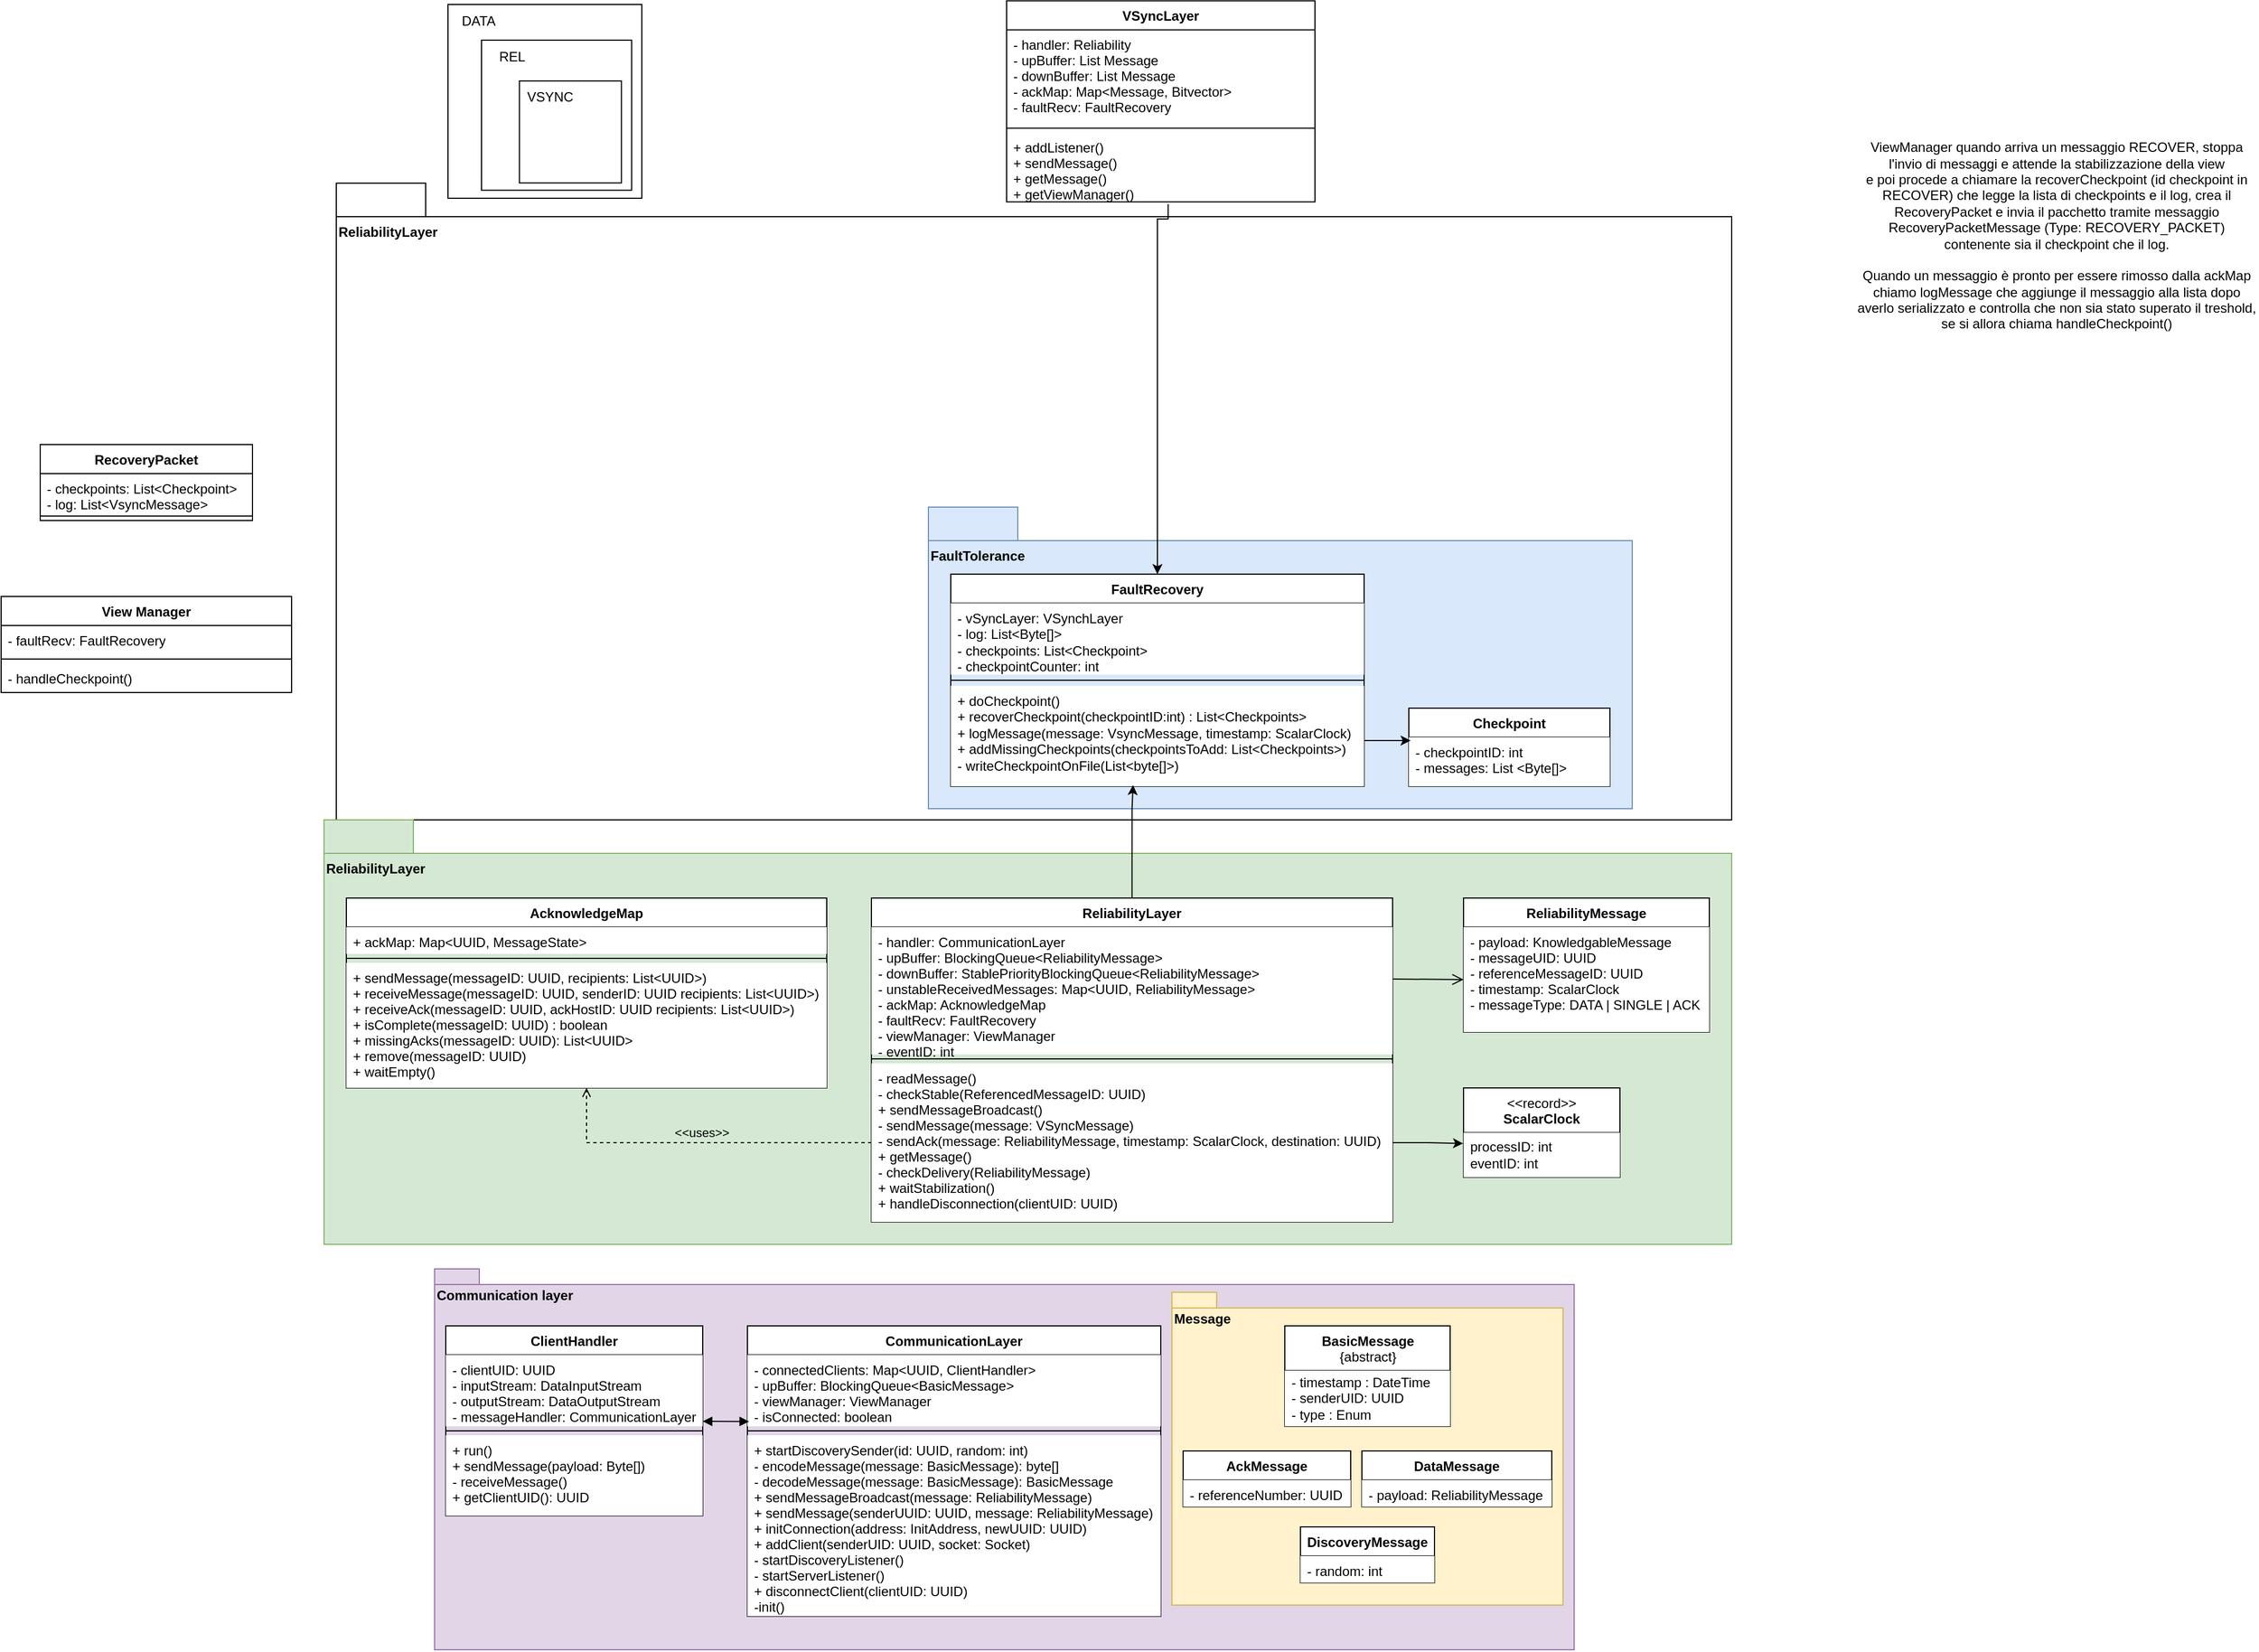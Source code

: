 <mxfile version="21.6.9" type="device" pages="2">
  <diagram id="uH54kyftliJ96vURA3TG" name="UML">
    <mxGraphModel dx="2059" dy="358" grid="1" gridSize="10" guides="1" tooltips="1" connect="1" arrows="1" fold="1" page="1" pageScale="1" pageWidth="1169" pageHeight="827" background="none" math="0" shadow="0">
      <root>
        <mxCell id="0" />
        <mxCell id="1" parent="0" />
        <mxCell id="aEsfOTunfuwP_dCFcCgE-9" value="ReliabilityLayer" style="shape=folder;fontStyle=1;tabWidth=80;tabHeight=30;tabPosition=left;html=1;boundedLbl=1;whiteSpace=wrap;align=left;verticalAlign=top;" parent="1" vertex="1">
          <mxGeometry x="-80" y="180" width="1249" height="570" as="geometry" />
        </mxCell>
        <mxCell id="ZzXIpPAD5MCdEfTn8lEt-22" value="" style="group" parent="1" vertex="1" connectable="0">
          <mxGeometry x="20" y="20" width="173.48" height="173.48" as="geometry" />
        </mxCell>
        <mxCell id="ZzXIpPAD5MCdEfTn8lEt-9" value="" style="whiteSpace=wrap;html=1;aspect=fixed;movable=0;resizable=0;rotatable=0;deletable=0;editable=0;locked=1;connectable=0;" parent="ZzXIpPAD5MCdEfTn8lEt-22" vertex="1">
          <mxGeometry width="173.478" height="173.478" as="geometry" />
        </mxCell>
        <mxCell id="ZzXIpPAD5MCdEfTn8lEt-13" value="" style="whiteSpace=wrap;html=1;aspect=fixed;movable=1;resizable=1;rotatable=1;deletable=1;editable=1;locked=0;connectable=1;" parent="ZzXIpPAD5MCdEfTn8lEt-22" vertex="1">
          <mxGeometry x="30" y="31.96" width="134.35" height="134.35" as="geometry" />
        </mxCell>
        <mxCell id="ZzXIpPAD5MCdEfTn8lEt-16" value="" style="whiteSpace=wrap;html=1;aspect=fixed;movable=1;resizable=1;rotatable=1;deletable=1;editable=1;locked=0;connectable=1;" parent="ZzXIpPAD5MCdEfTn8lEt-22" vertex="1">
          <mxGeometry x="63.913" y="68.478" width="91.304" height="91.304" as="geometry" />
        </mxCell>
        <mxCell id="ZzXIpPAD5MCdEfTn8lEt-18" value="DATA" style="text;html=1;strokeColor=none;fillColor=none;align=center;verticalAlign=middle;whiteSpace=wrap;rounded=0;movable=0;resizable=0;rotatable=0;deletable=0;editable=0;locked=1;connectable=0;" parent="ZzXIpPAD5MCdEfTn8lEt-22" vertex="1">
          <mxGeometry width="54.783" height="29.348" as="geometry" />
        </mxCell>
        <mxCell id="ZzXIpPAD5MCdEfTn8lEt-15" value="REL" style="text;html=1;strokeColor=none;fillColor=none;align=center;verticalAlign=middle;whiteSpace=wrap;rounded=0;movable=0;resizable=0;rotatable=0;deletable=0;editable=0;locked=1;connectable=0;" parent="ZzXIpPAD5MCdEfTn8lEt-22" vertex="1">
          <mxGeometry x="30" y="30" width="54.79" height="33.26" as="geometry" />
        </mxCell>
        <mxCell id="ZzXIpPAD5MCdEfTn8lEt-12" value="VSYNC" style="text;html=1;strokeColor=none;fillColor=none;align=center;verticalAlign=middle;whiteSpace=wrap;rounded=0;movable=0;resizable=0;rotatable=0;deletable=0;editable=0;locked=1;connectable=0;" parent="ZzXIpPAD5MCdEfTn8lEt-22" vertex="1">
          <mxGeometry x="63.913" y="68.478" width="54.783" height="29.348" as="geometry" />
        </mxCell>
        <mxCell id="Ba6T_ooh9Mtlx2RINqY4-15" value="" style="group" parent="1" vertex="1" connectable="0">
          <mxGeometry x="8" y="1152" width="1020" height="341" as="geometry" />
        </mxCell>
        <mxCell id="Ba6T_ooh9Mtlx2RINqY4-1" value="Communication layer" style="shape=folder;fontStyle=1;spacingTop=10;tabWidth=40;tabHeight=14;tabPosition=left;html=1;whiteSpace=wrap;align=left;verticalAlign=top;labelBackgroundColor=none;fillColor=#e1d5e7;strokeColor=#9673a6;" parent="Ba6T_ooh9Mtlx2RINqY4-15" vertex="1">
          <mxGeometry width="1020" height="341" as="geometry" />
        </mxCell>
        <mxCell id="1DaD0b_Yj19bJ4eFErKd-1" value="CommunicationLayer" style="swimlane;fontStyle=1;align=center;verticalAlign=top;childLayout=stackLayout;horizontal=1;startSize=26;horizontalStack=0;resizeParent=1;resizeParentMax=0;resizeLast=0;collapsible=1;marginBottom=0;" parent="Ba6T_ooh9Mtlx2RINqY4-15" vertex="1">
          <mxGeometry x="280" y="51" width="370" height="260" as="geometry" />
        </mxCell>
        <mxCell id="1DaD0b_Yj19bJ4eFErKd-2" value="- connectedClients: Map&lt;UUID, ClientHandler&gt;&#xa;- upBuffer: BlockingQueue&lt;BasicMessage&gt;&#xa;- viewManager: ViewManager&#xa;- isConnected: boolean" style="text;strokeColor=none;fillColor=default;align=left;verticalAlign=top;spacingLeft=4;spacingRight=4;overflow=hidden;rotatable=0;points=[[0,0.5],[1,0.5]];portConstraint=eastwest;" parent="1DaD0b_Yj19bJ4eFErKd-1" vertex="1">
          <mxGeometry y="26" width="370" height="64" as="geometry" />
        </mxCell>
        <mxCell id="1DaD0b_Yj19bJ4eFErKd-3" value="" style="line;strokeWidth=1;fillColor=default;align=left;verticalAlign=middle;spacingTop=-1;spacingLeft=3;spacingRight=3;rotatable=0;labelPosition=right;points=[];portConstraint=eastwest;strokeColor=default;" parent="1DaD0b_Yj19bJ4eFErKd-1" vertex="1">
          <mxGeometry y="90" width="370" height="8" as="geometry" />
        </mxCell>
        <mxCell id="1DaD0b_Yj19bJ4eFErKd-4" value="+ startDiscoverySender(id: UUID, random: int)&#xa;- encodeMessage(message: BasicMessage): byte[]&#xa;- decodeMessage(message: BasicMessage): BasicMessage&#xa;+ sendMessageBroadcast(message: ReliabilityMessage)&#xa;+ sendMessage(senderUUID: UUID, message: ReliabilityMessage)&#xa;+ initConnection(address: InitAddress, newUUID: UUID)&#xa;+ addClient(senderUID: UUID, socket: Socket)&#xa;- startDiscoveryListener()&#xa;- startServerListener()&#xa;+ disconnectClient(clientUID: UUID)&#xa;-init()" style="text;strokeColor=none;fillColor=default;align=left;verticalAlign=top;spacingLeft=4;spacingRight=4;overflow=hidden;rotatable=0;points=[[0,0.5],[1,0.5]];portConstraint=eastwest;" parent="1DaD0b_Yj19bJ4eFErKd-1" vertex="1">
          <mxGeometry y="98" width="370" height="162" as="geometry" />
        </mxCell>
        <mxCell id="ZzXIpPAD5MCdEfTn8lEt-1" value="ClientHandler" style="swimlane;fontStyle=1;align=center;verticalAlign=top;childLayout=stackLayout;horizontal=1;startSize=26;horizontalStack=0;resizeParent=1;resizeParentMax=0;resizeLast=0;collapsible=1;marginBottom=0;fillColor=default;labelBackgroundColor=none;gradientColor=none;" parent="Ba6T_ooh9Mtlx2RINqY4-15" vertex="1">
          <mxGeometry x="10" y="51" width="230" height="170" as="geometry" />
        </mxCell>
        <mxCell id="ZzXIpPAD5MCdEfTn8lEt-2" value="- clientUID: UUID&#xa;- inputStream: DataInputStream&#xa;- outputStream: DataOutputStream&#xa;- messageHandler: CommunicationLayer" style="text;strokeColor=none;fillColor=default;align=left;verticalAlign=top;spacingLeft=4;spacingRight=4;overflow=hidden;rotatable=0;points=[[0,0.5],[1,0.5]];portConstraint=eastwest;" parent="ZzXIpPAD5MCdEfTn8lEt-1" vertex="1">
          <mxGeometry y="26" width="230" height="64" as="geometry" />
        </mxCell>
        <mxCell id="ZzXIpPAD5MCdEfTn8lEt-3" value="" style="line;strokeWidth=1;fillColor=default;align=left;verticalAlign=middle;spacingTop=-1;spacingLeft=3;spacingRight=3;rotatable=0;labelPosition=right;points=[];portConstraint=eastwest;strokeColor=default;" parent="ZzXIpPAD5MCdEfTn8lEt-1" vertex="1">
          <mxGeometry y="90" width="230" height="8" as="geometry" />
        </mxCell>
        <mxCell id="ZzXIpPAD5MCdEfTn8lEt-4" value="+ run()&#xa;+ sendMessage(payload: Byte[])&#xa;- receiveMessage()&#xa;+ getClientUID(): UUID" style="text;strokeColor=none;fillColor=default;align=left;verticalAlign=top;spacingLeft=4;spacingRight=4;overflow=hidden;rotatable=0;points=[[0,0.5],[1,0.5]];portConstraint=eastwest;" parent="ZzXIpPAD5MCdEfTn8lEt-1" vertex="1">
          <mxGeometry y="98" width="230" height="72" as="geometry" />
        </mxCell>
        <mxCell id="Ba6T_ooh9Mtlx2RINqY4-14" value="" style="group" parent="Ba6T_ooh9Mtlx2RINqY4-15" vertex="1" connectable="0">
          <mxGeometry x="660" y="21" width="350" height="280" as="geometry" />
        </mxCell>
        <mxCell id="Ba6T_ooh9Mtlx2RINqY4-6" value="Message" style="shape=folder;fontStyle=1;spacingTop=10;tabWidth=40;tabHeight=14;tabPosition=left;html=1;whiteSpace=wrap;align=left;verticalAlign=top;fillColor=#fff2cc;strokeColor=#d6b656;" parent="Ba6T_ooh9Mtlx2RINqY4-14" vertex="1">
          <mxGeometry width="350" height="280" as="geometry" />
        </mxCell>
        <mxCell id="1DaD0b_Yj19bJ4eFErKd-9" value="AckMessage" style="swimlane;fontStyle=1;align=center;verticalAlign=top;childLayout=stackLayout;horizontal=1;startSize=26;horizontalStack=0;resizeParent=1;resizeParentMax=0;resizeLast=0;collapsible=1;marginBottom=0;" parent="Ba6T_ooh9Mtlx2RINqY4-14" vertex="1">
          <mxGeometry x="10" y="142" width="150" height="50" as="geometry" />
        </mxCell>
        <mxCell id="1DaD0b_Yj19bJ4eFErKd-10" value="- referenceNumber: UUID" style="text;strokeColor=none;fillColor=default;align=left;verticalAlign=top;spacingLeft=4;spacingRight=4;overflow=hidden;rotatable=0;points=[[0,0.5],[1,0.5]];portConstraint=eastwest;" parent="1DaD0b_Yj19bJ4eFErKd-9" vertex="1">
          <mxGeometry y="26" width="150" height="24" as="geometry" />
        </mxCell>
        <mxCell id="1DaD0b_Yj19bJ4eFErKd-29" value="DiscoveryMessage" style="swimlane;fontStyle=1;align=center;verticalAlign=top;childLayout=stackLayout;horizontal=1;startSize=26;horizontalStack=0;resizeParent=1;resizeParentMax=0;resizeLast=0;collapsible=1;marginBottom=0;" parent="Ba6T_ooh9Mtlx2RINqY4-14" vertex="1">
          <mxGeometry x="115" y="210" width="120" height="50" as="geometry" />
        </mxCell>
        <mxCell id="1DaD0b_Yj19bJ4eFErKd-30" value="- random: int" style="text;strokeColor=none;fillColor=default;align=left;verticalAlign=top;spacingLeft=4;spacingRight=4;overflow=hidden;rotatable=0;points=[[0,0.5],[1,0.5]];portConstraint=eastwest;" parent="1DaD0b_Yj19bJ4eFErKd-29" vertex="1">
          <mxGeometry y="26" width="120" height="24" as="geometry" />
        </mxCell>
        <mxCell id="1DaD0b_Yj19bJ4eFErKd-38" value="&lt;b&gt;BasicMessage&lt;/b&gt;&lt;br&gt;{abstract}" style="swimlane;fontStyle=0;align=center;verticalAlign=top;childLayout=stackLayout;horizontal=1;startSize=40;horizontalStack=0;resizeParent=1;resizeParentMax=0;resizeLast=0;collapsible=0;marginBottom=0;html=1;" parent="Ba6T_ooh9Mtlx2RINqY4-14" vertex="1">
          <mxGeometry x="101" y="30" width="148" height="90" as="geometry" />
        </mxCell>
        <mxCell id="1DaD0b_Yj19bJ4eFErKd-40" value="- timestamp : DateTime&lt;br&gt;- senderUID: UUID&lt;br&gt;- type : Enum" style="text;html=1;strokeColor=none;fillColor=default;align=left;verticalAlign=middle;spacingLeft=4;spacingRight=4;overflow=hidden;rotatable=0;points=[[0,0.5],[1,0.5]];portConstraint=eastwest;" parent="1DaD0b_Yj19bJ4eFErKd-38" vertex="1">
          <mxGeometry y="40" width="148" height="50" as="geometry" />
        </mxCell>
        <mxCell id="Ba6T_ooh9Mtlx2RINqY4-9" value="DataMessage" style="swimlane;fontStyle=1;align=center;verticalAlign=top;childLayout=stackLayout;horizontal=1;startSize=26;horizontalStack=0;resizeParent=1;resizeParentMax=0;resizeLast=0;collapsible=1;marginBottom=0;" parent="Ba6T_ooh9Mtlx2RINqY4-14" vertex="1">
          <mxGeometry x="170" y="142" width="170" height="50" as="geometry" />
        </mxCell>
        <mxCell id="Ba6T_ooh9Mtlx2RINqY4-10" value="- payload: ReliabilityMessage" style="text;strokeColor=none;fillColor=default;align=left;verticalAlign=top;spacingLeft=4;spacingRight=4;overflow=hidden;rotatable=0;points=[[0,0.5],[1,0.5]];portConstraint=eastwest;" parent="Ba6T_ooh9Mtlx2RINqY4-9" vertex="1">
          <mxGeometry y="26" width="170" height="24" as="geometry" />
        </mxCell>
        <mxCell id="Ba6T_ooh9Mtlx2RINqY4-5" value="" style="endArrow=block;startArrow=block;endFill=1;startFill=1;html=1;rounded=0;entryX=0.004;entryY=0.932;entryDx=0;entryDy=0;entryPerimeter=0;" parent="Ba6T_ooh9Mtlx2RINqY4-15" source="ZzXIpPAD5MCdEfTn8lEt-1" target="1DaD0b_Yj19bJ4eFErKd-2" edge="1">
          <mxGeometry width="160" relative="1" as="geometry">
            <mxPoint x="-610" y="820" as="sourcePoint" />
            <mxPoint x="-760" y="705" as="targetPoint" />
          </mxGeometry>
        </mxCell>
        <mxCell id="K63n-2hImcbEGLhtLo0a-9" value="View Manager" style="swimlane;fontStyle=1;align=center;verticalAlign=top;childLayout=stackLayout;horizontal=1;startSize=26;horizontalStack=0;resizeParent=1;resizeParentMax=0;resizeLast=0;collapsible=1;marginBottom=0;whiteSpace=wrap;html=1;" parent="1" vertex="1">
          <mxGeometry x="-380" y="550" width="260" height="86" as="geometry" />
        </mxCell>
        <mxCell id="K63n-2hImcbEGLhtLo0a-10" value="- faultRecv: FaultRecovery" style="text;strokeColor=none;fillColor=none;align=left;verticalAlign=top;spacingLeft=4;spacingRight=4;overflow=hidden;rotatable=0;points=[[0,0.5],[1,0.5]];portConstraint=eastwest;whiteSpace=wrap;html=1;" parent="K63n-2hImcbEGLhtLo0a-9" vertex="1">
          <mxGeometry y="26" width="260" height="26" as="geometry" />
        </mxCell>
        <mxCell id="K63n-2hImcbEGLhtLo0a-11" value="" style="line;strokeWidth=1;fillColor=none;align=left;verticalAlign=middle;spacingTop=-1;spacingLeft=3;spacingRight=3;rotatable=0;labelPosition=right;points=[];portConstraint=eastwest;strokeColor=inherit;" parent="K63n-2hImcbEGLhtLo0a-9" vertex="1">
          <mxGeometry y="52" width="260" height="8" as="geometry" />
        </mxCell>
        <mxCell id="K63n-2hImcbEGLhtLo0a-12" value="- handleCheckpoint()" style="text;strokeColor=none;fillColor=none;align=left;verticalAlign=top;spacingLeft=4;spacingRight=4;overflow=hidden;rotatable=0;points=[[0,0.5],[1,0.5]];portConstraint=eastwest;whiteSpace=wrap;html=1;" parent="K63n-2hImcbEGLhtLo0a-9" vertex="1">
          <mxGeometry y="60" width="260" height="26" as="geometry" />
        </mxCell>
        <mxCell id="K63n-2hImcbEGLhtLo0a-14" value="RecoveryPacket" style="swimlane;fontStyle=1;align=center;verticalAlign=top;childLayout=stackLayout;horizontal=1;startSize=26;horizontalStack=0;resizeParent=1;resizeParentMax=0;resizeLast=0;collapsible=1;marginBottom=0;whiteSpace=wrap;html=1;" parent="1" vertex="1">
          <mxGeometry x="-345" y="414" width="190" height="68" as="geometry" />
        </mxCell>
        <mxCell id="K63n-2hImcbEGLhtLo0a-15" value="- checkpoints: List&amp;lt;Checkpoint&amp;gt;&lt;br&gt;- log: List&amp;lt;VsyncMessage&amp;gt;" style="text;strokeColor=none;fillColor=none;align=left;verticalAlign=top;spacingLeft=4;spacingRight=4;overflow=hidden;rotatable=0;points=[[0,0.5],[1,0.5]];portConstraint=eastwest;whiteSpace=wrap;html=1;" parent="K63n-2hImcbEGLhtLo0a-14" vertex="1">
          <mxGeometry y="26" width="190" height="34" as="geometry" />
        </mxCell>
        <mxCell id="K63n-2hImcbEGLhtLo0a-16" value="" style="line;strokeWidth=1;fillColor=none;align=left;verticalAlign=middle;spacingTop=-1;spacingLeft=3;spacingRight=3;rotatable=0;labelPosition=right;points=[];portConstraint=eastwest;strokeColor=inherit;" parent="K63n-2hImcbEGLhtLo0a-14" vertex="1">
          <mxGeometry y="60" width="190" height="8" as="geometry" />
        </mxCell>
        <mxCell id="K63n-2hImcbEGLhtLo0a-22" value="ViewManager quando arriva un messaggio RECOVER, stoppa l&#39;invio di messaggi e attende la stabilizzazione della view&lt;br&gt;e poi procede a chiamare la recoverCheckpoint (id checkpoint in RECOVER) che legge la lista di checkpoints e il log, crea il RecoveryPacket e invia il pacchetto tramite messaggio RecoveryPacketMessage (Type: RECOVERY_PACKET) contenente sia il checkpoint che il log.&lt;br&gt;&lt;br&gt;Quando un messaggio è pronto per essere rimosso dalla ackMap chiamo logMessage che aggiunge il messaggio alla lista dopo averlo serializzato e controlla che non sia stato superato il treshold, se si allora chiama handleCheckpoint()" style="text;html=1;strokeColor=none;fillColor=none;align=center;verticalAlign=middle;whiteSpace=wrap;rounded=0;" parent="1" vertex="1">
          <mxGeometry x="1280" y="154" width="360" height="146" as="geometry" />
        </mxCell>
        <mxCell id="aEsfOTunfuwP_dCFcCgE-17" value="" style="group" parent="1" vertex="1" connectable="0">
          <mxGeometry x="-91" y="750" width="1260" height="380" as="geometry" />
        </mxCell>
        <mxCell id="aEsfOTunfuwP_dCFcCgE-8" value="ReliabilityLayer" style="shape=folder;fontStyle=1;tabWidth=80;tabHeight=30;tabPosition=left;html=1;boundedLbl=1;whiteSpace=wrap;align=left;verticalAlign=top;fillColor=#d5e8d4;strokeColor=#82b366;" parent="aEsfOTunfuwP_dCFcCgE-17" vertex="1">
          <mxGeometry width="1260" height="380" as="geometry" />
        </mxCell>
        <mxCell id="1DaD0b_Yj19bJ4eFErKd-13" value="ReliabilityLayer" style="swimlane;fontStyle=1;align=center;verticalAlign=top;childLayout=stackLayout;horizontal=1;startSize=26;horizontalStack=0;resizeParent=1;resizeParentMax=0;resizeLast=0;collapsible=1;marginBottom=0;" parent="aEsfOTunfuwP_dCFcCgE-17" vertex="1">
          <mxGeometry x="490" y="70" width="466.52" height="290" as="geometry" />
        </mxCell>
        <mxCell id="1DaD0b_Yj19bJ4eFErKd-14" value="- handler: CommunicationLayer&#xa;- upBuffer: BlockingQueue&lt;ReliabilityMessage&gt;&#xa;- downBuffer: StablePriorityBlockingQueue&lt;ReliabilityMessage&gt;&#xa;- unstableReceivedMessages: Map&lt;UUID, ReliabilityMessage&gt;&#xa;- ackMap: AcknowledgeMap&#xa;- faultRecv: FaultRecovery&#xa;- viewManager: ViewManager&#xa;- eventID: int" style="text;strokeColor=none;fillColor=default;align=left;verticalAlign=top;spacingLeft=4;spacingRight=4;overflow=hidden;rotatable=0;points=[[0,0.5],[1,0.5]];portConstraint=eastwest;" parent="1DaD0b_Yj19bJ4eFErKd-13" vertex="1">
          <mxGeometry y="26" width="466.52" height="114" as="geometry" />
        </mxCell>
        <mxCell id="1DaD0b_Yj19bJ4eFErKd-15" value="" style="line;strokeWidth=1;fillColor=default;align=left;verticalAlign=middle;spacingTop=-1;spacingLeft=3;spacingRight=3;rotatable=0;labelPosition=right;points=[];portConstraint=eastwest;strokeColor=inherit;" parent="1DaD0b_Yj19bJ4eFErKd-13" vertex="1">
          <mxGeometry y="140" width="466.52" height="8" as="geometry" />
        </mxCell>
        <mxCell id="1DaD0b_Yj19bJ4eFErKd-16" value="- readMessage()&#xa;- checkStable(ReferencedMessageID: UUID)&#xa;+ sendMessageBroadcast()&#xa;- sendMessage(message: VSyncMessage)&#xa;- sendAck(message: ReliabilityMessage, timestamp: ScalarClock, destination: UUID)&#xa;+ getMessage()&#xa;- checkDelivery(ReliabilityMessage)&#xa;+ waitStabilization()&#xa;+ handleDisconnection(clientUID: UUID)&#xa;" style="text;strokeColor=none;fillColor=default;align=left;verticalAlign=top;spacingLeft=4;spacingRight=4;overflow=hidden;rotatable=0;points=[[0,0.5],[1,0.5]];portConstraint=eastwest;" parent="1DaD0b_Yj19bJ4eFErKd-13" vertex="1">
          <mxGeometry y="148" width="466.52" height="142" as="geometry" />
        </mxCell>
        <mxCell id="1DaD0b_Yj19bJ4eFErKd-17" value="ReliabilityMessage" style="swimlane;fontStyle=1;align=center;verticalAlign=top;childLayout=stackLayout;horizontal=1;startSize=26;horizontalStack=0;resizeParent=1;resizeParentMax=0;resizeLast=0;collapsible=1;marginBottom=0;" parent="aEsfOTunfuwP_dCFcCgE-17" vertex="1">
          <mxGeometry x="1020" y="70" width="220" height="120" as="geometry" />
        </mxCell>
        <mxCell id="1DaD0b_Yj19bJ4eFErKd-18" value="- payload: KnowledgableMessage&#xa;- messageUID: UUID&#xa;- referenceMessageID: UUID&#xa;- timestamp: ScalarClock&#xa;- messageType: DATA | SINGLE | ACK" style="text;strokeColor=none;fillColor=default;align=left;verticalAlign=top;spacingLeft=4;spacingRight=4;overflow=hidden;rotatable=0;points=[[0,0.5],[1,0.5]];portConstraint=eastwest;" parent="1DaD0b_Yj19bJ4eFErKd-17" vertex="1">
          <mxGeometry y="26" width="220" height="94" as="geometry" />
        </mxCell>
        <mxCell id="aEsfOTunfuwP_dCFcCgE-1" value="&amp;lt;&amp;lt;record&amp;gt;&amp;gt;&lt;br&gt;&lt;b&gt;ScalarClock&lt;/b&gt;" style="swimlane;fontStyle=0;align=center;verticalAlign=top;childLayout=stackLayout;horizontal=1;startSize=40;horizontalStack=0;resizeParent=1;resizeParentMax=0;resizeLast=0;collapsible=0;marginBottom=0;html=1;whiteSpace=wrap;" parent="aEsfOTunfuwP_dCFcCgE-17" vertex="1">
          <mxGeometry x="1020" y="240" width="140" height="80" as="geometry" />
        </mxCell>
        <mxCell id="aEsfOTunfuwP_dCFcCgE-2" value="processID: int&lt;br&gt;eventID: int" style="text;html=1;strokeColor=none;fillColor=default;align=left;verticalAlign=middle;spacingLeft=4;spacingRight=4;overflow=hidden;rotatable=0;points=[[0,0.5],[1,0.5]];portConstraint=eastwest;whiteSpace=wrap;" parent="aEsfOTunfuwP_dCFcCgE-1" vertex="1">
          <mxGeometry y="40" width="140" height="40" as="geometry" />
        </mxCell>
        <mxCell id="aEsfOTunfuwP_dCFcCgE-3" value="AcknowledgeMap" style="swimlane;fontStyle=1;align=center;verticalAlign=top;childLayout=stackLayout;horizontal=1;startSize=26;horizontalStack=0;resizeParent=1;resizeParentMax=0;resizeLast=0;collapsible=1;marginBottom=0;" parent="aEsfOTunfuwP_dCFcCgE-17" vertex="1">
          <mxGeometry x="20" y="70" width="430" height="170" as="geometry" />
        </mxCell>
        <mxCell id="aEsfOTunfuwP_dCFcCgE-4" value="+ ackMap: Map&lt;UUID, MessageState&gt;" style="text;strokeColor=none;fillColor=default;align=left;verticalAlign=top;spacingLeft=4;spacingRight=4;overflow=hidden;rotatable=0;points=[[0,0.5],[1,0.5]];portConstraint=eastwest;" parent="aEsfOTunfuwP_dCFcCgE-3" vertex="1">
          <mxGeometry y="26" width="430" height="24" as="geometry" />
        </mxCell>
        <mxCell id="aEsfOTunfuwP_dCFcCgE-5" value="" style="line;strokeWidth=1;fillColor=none;align=left;verticalAlign=middle;spacingTop=-1;spacingLeft=3;spacingRight=3;rotatable=0;labelPosition=right;points=[];portConstraint=eastwest;strokeColor=inherit;" parent="aEsfOTunfuwP_dCFcCgE-3" vertex="1">
          <mxGeometry y="50" width="430" height="8" as="geometry" />
        </mxCell>
        <mxCell id="aEsfOTunfuwP_dCFcCgE-6" value="+ sendMessage(messageID: UUID, recipients: List&lt;UUID&gt;)&#xa;+ receiveMessage(messageID: UUID, senderID: UUID recipients: List&lt;UUID&gt;)&#xa;+ receiveAck(messageID: UUID, ackHostID: UUID recipients: List&lt;UUID&gt;)&#xa;+ isComplete(messageID: UUID) : boolean&#xa;+ missingAcks(messageID: UUID): List&lt;UUID&gt;&#xa;+ remove(messageID: UUID)&#xa;+ waitEmpty()" style="text;strokeColor=none;fillColor=default;align=left;verticalAlign=top;spacingLeft=4;spacingRight=4;overflow=hidden;rotatable=0;points=[[0,0.5],[1,0.5]];portConstraint=eastwest;" parent="aEsfOTunfuwP_dCFcCgE-3" vertex="1">
          <mxGeometry y="58" width="430" height="112" as="geometry" />
        </mxCell>
        <mxCell id="aEsfOTunfuwP_dCFcCgE-10" value="&amp;lt;&amp;lt;uses&amp;gt;&amp;gt;" style="html=1;verticalAlign=bottom;labelBackgroundColor=none;endArrow=open;endFill=0;dashed=1;rounded=0;exitX=0;exitY=0.5;exitDx=0;exitDy=0;entryX=0.5;entryY=1;entryDx=0;entryDy=0;" parent="aEsfOTunfuwP_dCFcCgE-17" source="1DaD0b_Yj19bJ4eFErKd-16" target="aEsfOTunfuwP_dCFcCgE-3" edge="1">
          <mxGeometry width="160" relative="1" as="geometry">
            <mxPoint x="480" y="310" as="sourcePoint" />
            <mxPoint x="640" y="310" as="targetPoint" />
            <Array as="points">
              <mxPoint x="235" y="289" />
            </Array>
          </mxGeometry>
        </mxCell>
        <mxCell id="aEsfOTunfuwP_dCFcCgE-12" value="" style="endArrow=open;startArrow=none;endFill=0;startFill=0;endSize=8;html=1;verticalAlign=bottom;labelBackgroundColor=none;strokeWidth=1;rounded=0;exitX=1;exitY=0.25;exitDx=0;exitDy=0;entryX=0;entryY=0.5;entryDx=0;entryDy=0;" parent="aEsfOTunfuwP_dCFcCgE-17" source="1DaD0b_Yj19bJ4eFErKd-13" target="1DaD0b_Yj19bJ4eFErKd-18" edge="1">
          <mxGeometry width="160" relative="1" as="geometry">
            <mxPoint x="990" y="210" as="sourcePoint" />
            <mxPoint x="1150" y="210" as="targetPoint" />
          </mxGeometry>
        </mxCell>
        <mxCell id="aEsfOTunfuwP_dCFcCgE-13" style="edgeStyle=orthogonalEdgeStyle;rounded=0;orthogonalLoop=1;jettySize=auto;html=1;exitX=1;exitY=0.5;exitDx=0;exitDy=0;entryX=-0.003;entryY=0.243;entryDx=0;entryDy=0;entryPerimeter=0;" parent="aEsfOTunfuwP_dCFcCgE-17" source="1DaD0b_Yj19bJ4eFErKd-16" target="aEsfOTunfuwP_dCFcCgE-2" edge="1">
          <mxGeometry relative="1" as="geometry" />
        </mxCell>
        <mxCell id="kouJa0E9faocai9cfL3g-6" value="" style="group" vertex="1" connectable="0" parent="1">
          <mxGeometry x="450" y="470" width="719" height="300" as="geometry" />
        </mxCell>
        <mxCell id="aEsfOTunfuwP_dCFcCgE-18" value="FaultTolerance" style="shape=folder;fontStyle=1;tabWidth=80;tabHeight=30;tabPosition=left;html=1;boundedLbl=1;whiteSpace=wrap;align=left;verticalAlign=top;fillColor=#dae8fc;strokeColor=#6c8ebf;" parent="kouJa0E9faocai9cfL3g-6" vertex="1">
          <mxGeometry width="630" height="270" as="geometry" />
        </mxCell>
        <mxCell id="AYSSWB5bRMuOiGuen173-1" value="FaultRecovery" style="swimlane;fontStyle=1;align=center;verticalAlign=top;childLayout=stackLayout;horizontal=1;startSize=26;horizontalStack=0;resizeParent=1;resizeParentMax=0;resizeLast=0;collapsible=1;marginBottom=0;whiteSpace=wrap;html=1;" parent="kouJa0E9faocai9cfL3g-6" vertex="1">
          <mxGeometry x="20" y="60" width="370" height="190" as="geometry" />
        </mxCell>
        <mxCell id="K63n-2hImcbEGLhtLo0a-7" value="- vSyncLayer: VSynchLayer&lt;br&gt;- log: List&amp;lt;Byte[]&amp;gt;&lt;br&gt;- checkpoints: List&amp;lt;Checkpoint&amp;gt;&lt;br&gt;- checkpointCounter: int" style="text;strokeColor=none;fillColor=default;align=left;verticalAlign=top;spacingLeft=4;spacingRight=4;overflow=hidden;rotatable=0;points=[[0,0.5],[1,0.5]];portConstraint=eastwest;whiteSpace=wrap;html=1;" parent="AYSSWB5bRMuOiGuen173-1" vertex="1">
          <mxGeometry y="26" width="370" height="64" as="geometry" />
        </mxCell>
        <mxCell id="AYSSWB5bRMuOiGuen173-3" value="" style="line;strokeWidth=1;fillColor=none;align=left;verticalAlign=middle;spacingTop=-1;spacingLeft=3;spacingRight=3;rotatable=0;labelPosition=right;points=[];portConstraint=eastwest;strokeColor=inherit;" parent="AYSSWB5bRMuOiGuen173-1" vertex="1">
          <mxGeometry y="90" width="370" height="10" as="geometry" />
        </mxCell>
        <mxCell id="AYSSWB5bRMuOiGuen173-4" value="+ doCheckpoint()&lt;br&gt;+ recoverCheckpoint(checkpointID:int) : List&amp;lt;Checkpoints&amp;gt;&lt;br&gt;+ logMessage(message: VsyncMessage, timestamp: ScalarClock)&lt;br&gt;+ addMissingCheckpoints(checkpointsToAdd: List&amp;lt;Checkpoints&amp;gt;)&lt;br&gt;- writeCheckpointOnFile(List&amp;lt;byte[]&amp;gt;)" style="text;strokeColor=none;fillColor=default;align=left;verticalAlign=top;spacingLeft=4;spacingRight=4;overflow=hidden;rotatable=0;points=[[0,0.5],[1,0.5]];portConstraint=eastwest;whiteSpace=wrap;html=1;" parent="AYSSWB5bRMuOiGuen173-1" vertex="1">
          <mxGeometry y="100" width="370" height="90" as="geometry" />
        </mxCell>
        <mxCell id="K63n-2hImcbEGLhtLo0a-18" value="Checkpoint" style="swimlane;fontStyle=1;align=center;verticalAlign=top;childLayout=stackLayout;horizontal=1;startSize=26;horizontalStack=0;resizeParent=1;resizeParentMax=0;resizeLast=0;collapsible=1;marginBottom=0;whiteSpace=wrap;html=1;" parent="kouJa0E9faocai9cfL3g-6" vertex="1">
          <mxGeometry x="430" y="180" width="180" height="70" as="geometry" />
        </mxCell>
        <mxCell id="K63n-2hImcbEGLhtLo0a-19" value="- checkpointID: int&lt;br&gt;- messages: List &amp;lt;Byte[]&amp;gt;" style="text;strokeColor=none;fillColor=default;align=left;verticalAlign=top;spacingLeft=4;spacingRight=4;overflow=hidden;rotatable=0;points=[[0,0.5],[1,0.5]];portConstraint=eastwest;whiteSpace=wrap;html=1;" parent="K63n-2hImcbEGLhtLo0a-18" vertex="1">
          <mxGeometry y="26" width="180" height="44" as="geometry" />
        </mxCell>
        <mxCell id="aEsfOTunfuwP_dCFcCgE-19" style="edgeStyle=orthogonalEdgeStyle;rounded=0;orthogonalLoop=1;jettySize=auto;html=1;entryX=0.009;entryY=0.069;entryDx=0;entryDy=0;entryPerimeter=0;" parent="kouJa0E9faocai9cfL3g-6" source="AYSSWB5bRMuOiGuen173-4" target="K63n-2hImcbEGLhtLo0a-19" edge="1">
          <mxGeometry relative="1" as="geometry">
            <Array as="points">
              <mxPoint x="410" y="209" />
              <mxPoint x="410" y="209" />
            </Array>
          </mxGeometry>
        </mxCell>
        <mxCell id="1DaD0b_Yj19bJ4eFErKd-21" value="VSyncLayer" style="swimlane;fontStyle=1;align=center;verticalAlign=top;childLayout=stackLayout;horizontal=1;startSize=26;horizontalStack=0;resizeParent=1;resizeParentMax=0;resizeLast=0;collapsible=1;marginBottom=0;" parent="1" vertex="1">
          <mxGeometry x="520" y="16.74" width="276" height="180" as="geometry" />
        </mxCell>
        <mxCell id="1DaD0b_Yj19bJ4eFErKd-22" value="- handler: Reliability&#xa;- upBuffer: List Message&#xa;- downBuffer: List Message&#xa;- ackMap: Map&lt;Message, Bitvector&gt;&#xa;- faultRecv: FaultRecovery" style="text;strokeColor=none;fillColor=none;align=left;verticalAlign=top;spacingLeft=4;spacingRight=4;overflow=hidden;rotatable=0;points=[[0,0.5],[1,0.5]];portConstraint=eastwest;" parent="1DaD0b_Yj19bJ4eFErKd-21" vertex="1">
          <mxGeometry y="26" width="276" height="84" as="geometry" />
        </mxCell>
        <mxCell id="1DaD0b_Yj19bJ4eFErKd-23" value="" style="line;strokeWidth=1;fillColor=none;align=left;verticalAlign=middle;spacingTop=-1;spacingLeft=3;spacingRight=3;rotatable=0;labelPosition=right;points=[];portConstraint=eastwest;strokeColor=inherit;" parent="1DaD0b_Yj19bJ4eFErKd-21" vertex="1">
          <mxGeometry y="110" width="276" height="8" as="geometry" />
        </mxCell>
        <mxCell id="1DaD0b_Yj19bJ4eFErKd-24" value="+ addListener()&#xa;+ sendMessage()&#xa;+ getMessage()&#xa;+ getViewManager()" style="text;strokeColor=none;fillColor=none;align=left;verticalAlign=top;spacingLeft=4;spacingRight=4;overflow=hidden;rotatable=0;points=[[0,0.5],[1,0.5]];portConstraint=eastwest;" parent="1DaD0b_Yj19bJ4eFErKd-21" vertex="1">
          <mxGeometry y="118" width="276" height="62" as="geometry" />
        </mxCell>
        <mxCell id="K63n-2hImcbEGLhtLo0a-3" style="edgeStyle=orthogonalEdgeStyle;rounded=0;orthogonalLoop=1;jettySize=auto;html=1;exitX=0.5;exitY=0;exitDx=0;exitDy=0;entryX=0.441;entryY=0.987;entryDx=0;entryDy=0;entryPerimeter=0;" parent="1" source="1DaD0b_Yj19bJ4eFErKd-13" target="AYSSWB5bRMuOiGuen173-4" edge="1">
          <mxGeometry relative="1" as="geometry">
            <Array as="points">
              <mxPoint x="632" y="740" />
              <mxPoint x="633" y="740" />
            </Array>
            <mxPoint x="680" y="420" as="sourcePoint" />
            <mxPoint x="632" y="730" as="targetPoint" />
          </mxGeometry>
        </mxCell>
        <mxCell id="AYSSWB5bRMuOiGuen173-6" style="edgeStyle=orthogonalEdgeStyle;rounded=0;orthogonalLoop=1;jettySize=auto;html=1;exitX=0.524;exitY=1.032;exitDx=0;exitDy=0;exitPerimeter=0;" parent="1" source="1DaD0b_Yj19bJ4eFErKd-24" target="AYSSWB5bRMuOiGuen173-1" edge="1">
          <mxGeometry relative="1" as="geometry">
            <mxPoint x="656" y="216.83" as="sourcePoint" />
            <mxPoint x="802.436" y="189.998" as="targetPoint" />
            <Array as="points">
              <mxPoint x="655" y="212" />
            </Array>
          </mxGeometry>
        </mxCell>
      </root>
    </mxGraphModel>
  </diagram>
  <diagram id="d3YnmPJicnSrvJ-u_3Hq" name="NewHostProtocol">
    <mxGraphModel dx="1618" dy="437" grid="1" gridSize="10" guides="1" tooltips="1" connect="1" arrows="1" fold="1" page="1" pageScale="1" pageWidth="850" pageHeight="1100" math="0" shadow="0">
      <root>
        <mxCell id="0" />
        <mxCell id="1" parent="0" />
        <mxCell id="uTx8Rj_7TUOLLO0W6Pyp-1" value="Host A" style="shape=umlLifeline;perimeter=lifelinePerimeter;whiteSpace=wrap;html=1;container=1;collapsible=0;recursiveResize=0;outlineConnect=0;" parent="1" vertex="1">
          <mxGeometry x="80" y="40" width="100" height="470" as="geometry" />
        </mxCell>
        <mxCell id="uTx8Rj_7TUOLLO0W6Pyp-6" value="" style="html=1;points=[];perimeter=orthogonalPerimeter;" parent="uTx8Rj_7TUOLLO0W6Pyp-1" vertex="1">
          <mxGeometry x="45" y="100" width="10" height="80" as="geometry" />
        </mxCell>
        <mxCell id="uTx8Rj_7TUOLLO0W6Pyp-19" value="" style="html=1;points=[];perimeter=orthogonalPerimeter;" parent="uTx8Rj_7TUOLLO0W6Pyp-1" vertex="1">
          <mxGeometry x="45" y="300" width="10" height="150" as="geometry" />
        </mxCell>
        <mxCell id="uTx8Rj_7TUOLLO0W6Pyp-2" value="Host B" style="shape=umlLifeline;perimeter=lifelinePerimeter;whiteSpace=wrap;html=1;container=1;collapsible=0;recursiveResize=0;outlineConnect=0;" parent="1" vertex="1">
          <mxGeometry x="375" y="40" width="100" height="470" as="geometry" />
        </mxCell>
        <mxCell id="uTx8Rj_7TUOLLO0W6Pyp-10" value="" style="html=1;points=[];perimeter=orthogonalPerimeter;" parent="uTx8Rj_7TUOLLO0W6Pyp-2" vertex="1">
          <mxGeometry x="45" y="180" width="10" height="80" as="geometry" />
        </mxCell>
        <mxCell id="uTx8Rj_7TUOLLO0W6Pyp-3" value="Host C" style="shape=umlLifeline;perimeter=lifelinePerimeter;whiteSpace=wrap;html=1;container=1;collapsible=0;recursiveResize=0;outlineConnect=0;" parent="1" vertex="1">
          <mxGeometry x="660" y="247" width="100" height="263" as="geometry" />
        </mxCell>
        <mxCell id="uTx8Rj_7TUOLLO0W6Pyp-4" value="DISCOVERY" style="html=1;verticalAlign=bottom;startArrow=oval;startFill=1;endArrow=block;startSize=8;rounded=0;" parent="1" source="uTx8Rj_7TUOLLO0W6Pyp-1" target="uTx8Rj_7TUOLLO0W6Pyp-2" edge="1">
          <mxGeometry width="60" relative="1" as="geometry">
            <mxPoint x="390" y="220" as="sourcePoint" />
            <mxPoint x="430" y="220" as="targetPoint" />
            <Array as="points">
              <mxPoint x="200" y="110" />
            </Array>
          </mxGeometry>
        </mxCell>
        <mxCell id="uTx8Rj_7TUOLLO0W6Pyp-5" value="DISCOVERY" style="html=1;verticalAlign=bottom;startArrow=oval;startFill=1;endArrow=block;startSize=8;rounded=0;" parent="1" source="uTx8Rj_7TUOLLO0W6Pyp-2" target="uTx8Rj_7TUOLLO0W6Pyp-1" edge="1">
          <mxGeometry width="60" relative="1" as="geometry">
            <mxPoint x="139.5" y="120" as="sourcePoint" />
            <mxPoint x="434.5" y="120" as="targetPoint" />
            <Array as="points">
              <mxPoint x="210" y="140" />
            </Array>
          </mxGeometry>
        </mxCell>
        <mxCell id="uTx8Rj_7TUOLLO0W6Pyp-7" value="&lt;div style=&quot;text-align: center;&quot;&gt;&lt;span style=&quot;background-color: initial;&quot;&gt;BECAME VIEW MANAGER&lt;/span&gt;&lt;/div&gt;" style="text;html=1;strokeColor=none;fillColor=none;align=left;verticalAlign=middle;whiteSpace=wrap;rounded=0;" parent="1" vertex="1">
          <mxGeometry x="-30" y="140" width="130" height="30" as="geometry" />
        </mxCell>
        <mxCell id="uTx8Rj_7TUOLLO0W6Pyp-9" value="DISCOVERY" style="html=1;verticalAlign=bottom;startArrow=oval;startFill=1;endArrow=block;startSize=8;rounded=0;" parent="1" source="uTx8Rj_7TUOLLO0W6Pyp-3" target="uTx8Rj_7TUOLLO0W6Pyp-1" edge="1">
          <mxGeometry width="60" relative="1" as="geometry">
            <mxPoint x="380" y="340" as="sourcePoint" />
            <mxPoint x="440" y="340" as="targetPoint" />
            <Array as="points">
              <mxPoint x="420" y="340" />
            </Array>
          </mxGeometry>
        </mxCell>
        <mxCell id="uTx8Rj_7TUOLLO0W6Pyp-11" value="INITIAL TOPOLOGY" style="html=1;verticalAlign=bottom;endArrow=block;entryX=0;entryY=0;rounded=0;" parent="1" source="uTx8Rj_7TUOLLO0W6Pyp-1" target="uTx8Rj_7TUOLLO0W6Pyp-10" edge="1">
          <mxGeometry relative="1" as="geometry">
            <mxPoint x="350" y="200" as="sourcePoint" />
          </mxGeometry>
        </mxCell>
        <mxCell id="uTx8Rj_7TUOLLO0W6Pyp-12" value="CONFIRM" style="html=1;verticalAlign=bottom;endArrow=open;dashed=1;endSize=8;exitX=0;exitY=0.95;rounded=0;" parent="1" source="uTx8Rj_7TUOLLO0W6Pyp-10" target="uTx8Rj_7TUOLLO0W6Pyp-1" edge="1">
          <mxGeometry relative="1" as="geometry">
            <mxPoint x="350" y="276" as="targetPoint" />
          </mxGeometry>
        </mxCell>
        <mxCell id="uTx8Rj_7TUOLLO0W6Pyp-13" value="CONNECT &amp;&#xa;ESTABLISH VIEW MANAGER" style="text;align=center;fontStyle=0;verticalAlign=middle;spacingLeft=3;spacingRight=3;strokeColor=none;rotatable=0;points=[[0,0.5],[1,0.5]];portConstraint=eastwest;" parent="1" vertex="1">
          <mxGeometry x="480" y="221" width="80" height="26" as="geometry" />
        </mxCell>
        <mxCell id="uTx8Rj_7TUOLLO0W6Pyp-17" value="DISCOVERY" style="html=1;verticalAlign=bottom;startArrow=oval;startFill=1;endArrow=block;startSize=8;rounded=0;" parent="1" source="uTx8Rj_7TUOLLO0W6Pyp-3" target="uTx8Rj_7TUOLLO0W6Pyp-2" edge="1">
          <mxGeometry width="60" relative="1" as="geometry">
            <mxPoint x="719.5" y="350" as="sourcePoint" />
            <mxPoint x="139.731" y="350" as="targetPoint" />
            <Array as="points">
              <mxPoint x="570" y="370" />
            </Array>
          </mxGeometry>
        </mxCell>
        <mxCell id="uTx8Rj_7TUOLLO0W6Pyp-18" value="ADVERTIZE" style="html=1;verticalAlign=bottom;startArrow=oval;startFill=1;endArrow=block;startSize=8;rounded=0;" parent="1" source="uTx8Rj_7TUOLLO0W6Pyp-2" target="uTx8Rj_7TUOLLO0W6Pyp-1" edge="1">
          <mxGeometry width="60" relative="1" as="geometry">
            <mxPoint x="390" y="360" as="sourcePoint" />
            <mxPoint x="220" y="450" as="targetPoint" />
            <Array as="points">
              <mxPoint x="290" y="370" />
              <mxPoint x="170" y="340" />
            </Array>
          </mxGeometry>
        </mxCell>
        <mxCell id="uTx8Rj_7TUOLLO0W6Pyp-20" value="START A VIEW CHANGE" style="text;html=1;strokeColor=none;fillColor=none;align=center;verticalAlign=middle;whiteSpace=wrap;rounded=0;" parent="1" vertex="1">
          <mxGeometry x="40" y="350" width="60" height="30" as="geometry" />
        </mxCell>
        <mxCell id="_21hoznknJJIrI52hHZ3-1" value="INITIAL TOPOLOGY" style="endArrow=classic;html=1;rounded=0;startArrow=none;" parent="1" source="uTx8Rj_7TUOLLO0W6Pyp-19" target="uTx8Rj_7TUOLLO0W6Pyp-3" edge="1">
          <mxGeometry width="50" height="50" relative="1" as="geometry">
            <mxPoint x="180" y="400" as="sourcePoint" />
            <mxPoint x="420" y="350" as="targetPoint" />
            <Array as="points">
              <mxPoint x="420" y="400" />
            </Array>
          </mxGeometry>
        </mxCell>
        <mxCell id="_21hoznknJJIrI52hHZ3-2" value="NEW HOST" style="endArrow=classic;html=1;fontFamily=Helvetica;fontSize=11;fontColor=default;align=center;strokeColor=default;" parent="1" source="uTx8Rj_7TUOLLO0W6Pyp-19" target="_21hoznknJJIrI52hHZ3-8" edge="1">
          <mxGeometry width="50" height="50" relative="1" as="geometry">
            <mxPoint x="370" y="400" as="sourcePoint" />
            <mxPoint x="420" y="350" as="targetPoint" />
          </mxGeometry>
        </mxCell>
        <mxCell id="_21hoznknJJIrI52hHZ3-6" value="CONNECT REQ" style="endArrow=classic;html=1;rounded=0;entryX=0.508;entryY=0.684;entryDx=0;entryDy=0;entryPerimeter=0;startArrow=none;" parent="1" source="_21hoznknJJIrI52hHZ3-8" target="uTx8Rj_7TUOLLO0W6Pyp-3" edge="1">
          <mxGeometry width="50" height="50" relative="1" as="geometry">
            <mxPoint x="370" y="400" as="sourcePoint" />
            <mxPoint x="420" y="350" as="targetPoint" />
          </mxGeometry>
        </mxCell>
        <mxCell id="_21hoznknJJIrI52hHZ3-7" value="CONFIRM" style="endArrow=classic;html=1;rounded=0;" parent="1" source="uTx8Rj_7TUOLLO0W6Pyp-3" target="uTx8Rj_7TUOLLO0W6Pyp-2" edge="1">
          <mxGeometry width="50" height="50" relative="1" as="geometry">
            <mxPoint x="370" y="400" as="sourcePoint" />
            <mxPoint x="420" y="350" as="targetPoint" />
            <Array as="points">
              <mxPoint x="560" y="450" />
            </Array>
          </mxGeometry>
        </mxCell>
        <mxCell id="_21hoznknJJIrI52hHZ3-8" value="" style="html=1;points=[];perimeter=orthogonalPerimeter;" parent="1" vertex="1">
          <mxGeometry x="420" y="420" width="10" height="40" as="geometry" />
        </mxCell>
        <mxCell id="_21hoznknJJIrI52hHZ3-10" value="" style="endArrow=none;html=1;rounded=0;entryX=0.508;entryY=0.684;entryDx=0;entryDy=0;entryPerimeter=0;" parent="1" source="uTx8Rj_7TUOLLO0W6Pyp-2" target="_21hoznknJJIrI52hHZ3-8" edge="1">
          <mxGeometry width="50" height="50" relative="1" as="geometry">
            <mxPoint x="424.5" y="426.892" as="sourcePoint" />
            <mxPoint x="710.8" y="426.892" as="targetPoint" />
          </mxGeometry>
        </mxCell>
        <mxCell id="_21hoznknJJIrI52hHZ3-11" value="CONFIRM" style="endArrow=classic;html=1;rounded=0;" parent="1" source="uTx8Rj_7TUOLLO0W6Pyp-3" target="uTx8Rj_7TUOLLO0W6Pyp-19" edge="1">
          <mxGeometry width="50" height="50" relative="1" as="geometry">
            <mxPoint x="400" y="400" as="sourcePoint" />
            <mxPoint x="210" y="530" as="targetPoint" />
            <Array as="points">
              <mxPoint x="420" y="480" />
            </Array>
          </mxGeometry>
        </mxCell>
      </root>
    </mxGraphModel>
  </diagram>
</mxfile>

